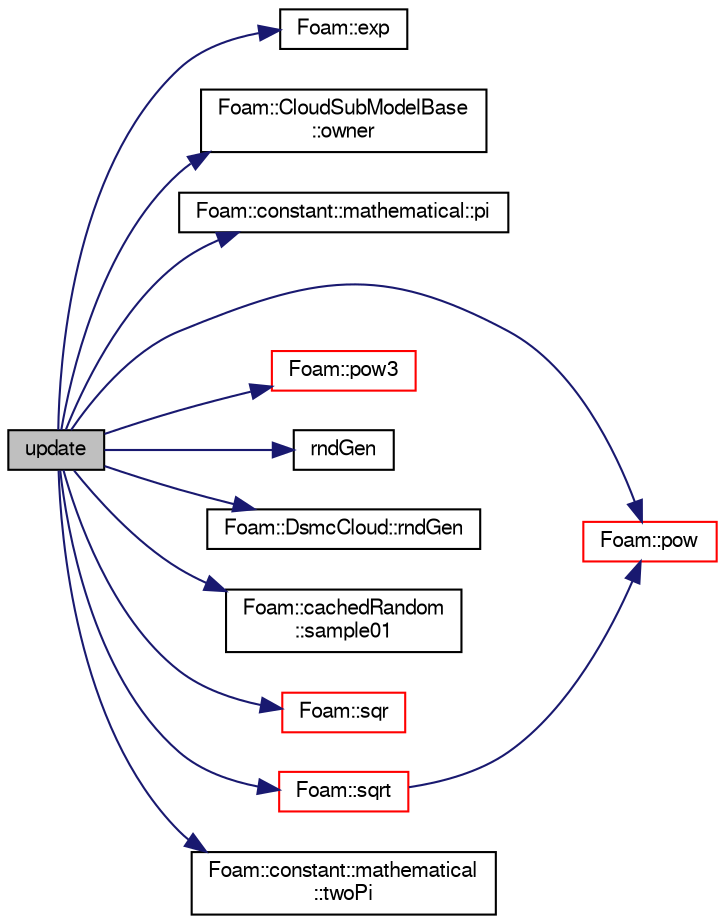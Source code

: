 digraph "update"
{
  bgcolor="transparent";
  edge [fontname="FreeSans",fontsize="10",labelfontname="FreeSans",labelfontsize="10"];
  node [fontname="FreeSans",fontsize="10",shape=record];
  rankdir="LR";
  Node43 [label="update",height=0.2,width=0.4,color="black", fillcolor="grey75", style="filled", fontcolor="black"];
  Node43 -> Node44 [color="midnightblue",fontsize="10",style="solid",fontname="FreeSans"];
  Node44 [label="Foam::exp",height=0.2,width=0.4,color="black",URL="$a21124.html#a12bca6c677fcf0977532179c3cb9bb89"];
  Node43 -> Node45 [color="midnightblue",fontsize="10",style="solid",fontname="FreeSans"];
  Node45 [label="Foam::CloudSubModelBase\l::owner",height=0.2,width=0.4,color="black",URL="$a24006.html#abb03c5d71075ad48d4502d4db33ab05a",tooltip="Return const access to the owner cloud. "];
  Node43 -> Node46 [color="midnightblue",fontsize="10",style="solid",fontname="FreeSans"];
  Node46 [label="Foam::constant::mathematical::pi",height=0.2,width=0.4,color="black",URL="$a21162.html#a731b8788a4c01586c35266c7ca4fed04"];
  Node43 -> Node47 [color="midnightblue",fontsize="10",style="solid",fontname="FreeSans"];
  Node47 [label="Foam::pow",height=0.2,width=0.4,color="red",URL="$a21124.html#a7500c8e9d27a442adc75e287de074c7c"];
  Node43 -> Node51 [color="midnightblue",fontsize="10",style="solid",fontname="FreeSans"];
  Node51 [label="Foam::pow3",height=0.2,width=0.4,color="red",URL="$a21124.html#a2e8f5d970ee4fb466536c3c46bae91fe"];
  Node43 -> Node52 [color="midnightblue",fontsize="10",style="solid",fontname="FreeSans"];
  Node52 [label="rndGen",height=0.2,width=0.4,color="black",URL="$a38939.html#ab8597af4c8d0209c2e0c9b1982782bfb"];
  Node43 -> Node53 [color="midnightblue",fontsize="10",style="solid",fontname="FreeSans"];
  Node53 [label="Foam::DsmcCloud::rndGen",height=0.2,width=0.4,color="black",URL="$a23686.html#a15ae97dd2d17573e849ec14c8ff64df3",tooltip="Return refernce to the random object. "];
  Node43 -> Node54 [color="midnightblue",fontsize="10",style="solid",fontname="FreeSans"];
  Node54 [label="Foam::cachedRandom\l::sample01",height=0.2,width=0.4,color="black",URL="$a28134.html#a69e8ec3910ef84b36df7af5b8e692c0a",tooltip="Return a sample whose components lie in the range 0-1. "];
  Node43 -> Node55 [color="midnightblue",fontsize="10",style="solid",fontname="FreeSans"];
  Node55 [label="Foam::sqr",height=0.2,width=0.4,color="red",URL="$a21124.html#a277dc11c581d53826ab5090b08f3b17b"];
  Node43 -> Node56 [color="midnightblue",fontsize="10",style="solid",fontname="FreeSans"];
  Node56 [label="Foam::sqrt",height=0.2,width=0.4,color="red",URL="$a21124.html#a8616bd62eebf2342a80222fecb1bda71"];
  Node56 -> Node47 [color="midnightblue",fontsize="10",style="solid",fontname="FreeSans"];
  Node43 -> Node57 [color="midnightblue",fontsize="10",style="solid",fontname="FreeSans"];
  Node57 [label="Foam::constant::mathematical\l::twoPi",height=0.2,width=0.4,color="black",URL="$a21162.html#a7574b446d33e802339e1708574670c00"];
}
